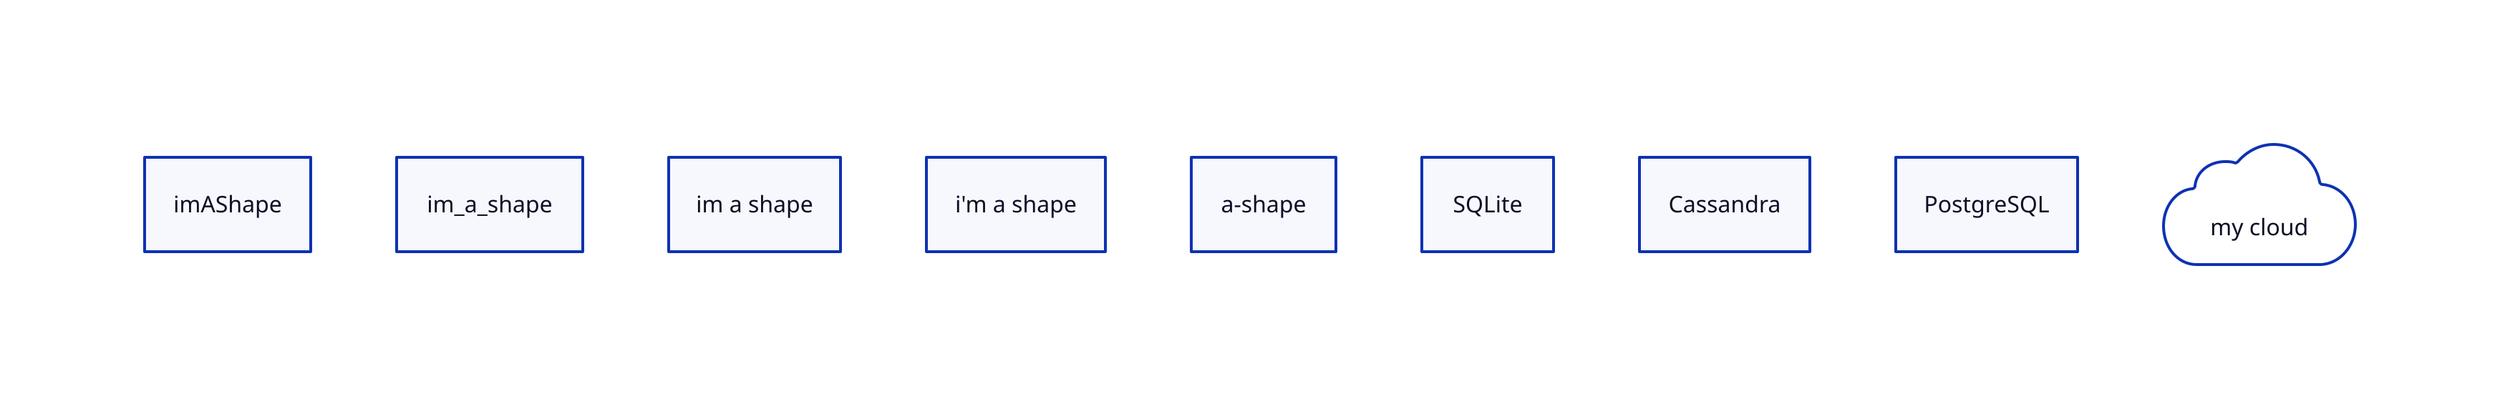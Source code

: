 imAShape
im_a_shape
im a shape
i'm a shape
# notice that one-hyphen is not a connection
# whereas, `a--shape` would be a connection
a-shape

SQLite; Cassandra

pg: PostgreSQL

Cloud: my cloud
Cloud.shape: cloud

pg: PostgreSQL
Cloud: my cloud
Cloud.shape: cloud
SQLite; Cassandra